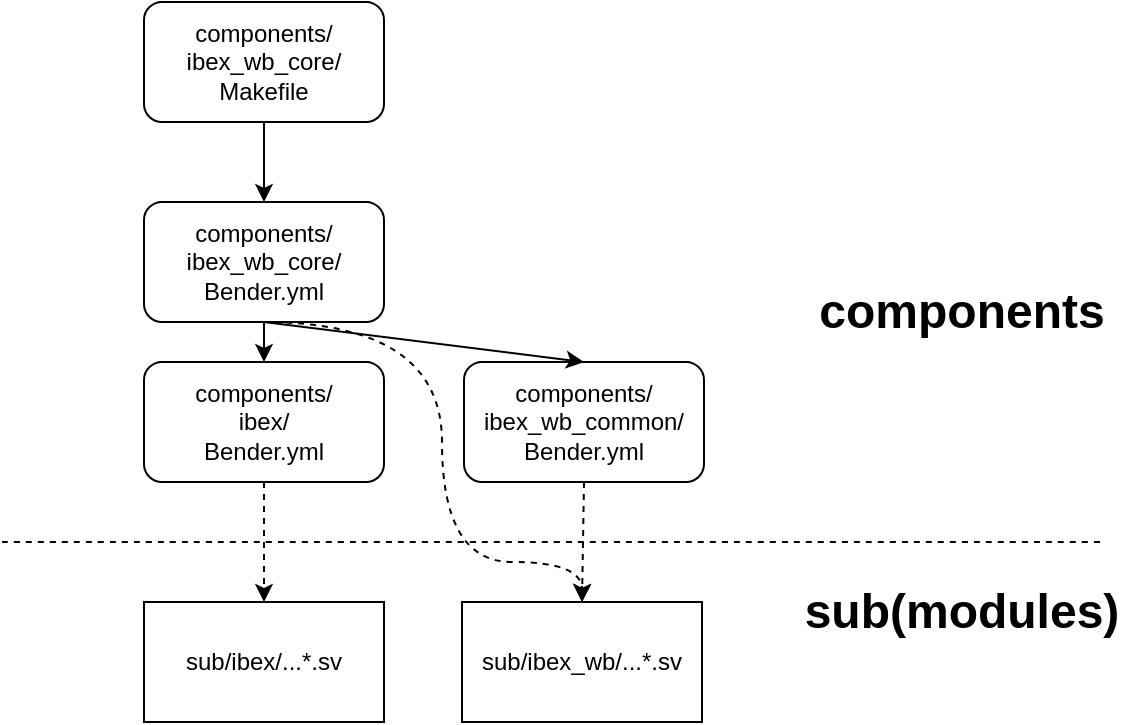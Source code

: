 <mxfile version="19.0.3" type="device"><diagram id="vD6cmQ3MLj1Lhym_ptF8" name="Page-1"><mxGraphModel dx="1038" dy="641" grid="1" gridSize="10" guides="1" tooltips="1" connect="1" arrows="1" fold="1" page="1" pageScale="1" pageWidth="850" pageHeight="1100" math="0" shadow="0"><root><mxCell id="0"/><mxCell id="1" parent="0"/><mxCell id="AYIg6Dj9uEM3NDUXBw64-2" value="components/&lt;br&gt;ibex_wb_core/&lt;br&gt;Makefile" style="rounded=1;whiteSpace=wrap;html=1;" parent="1" vertex="1"><mxGeometry x="121" y="140" width="120" height="60" as="geometry"/></mxCell><mxCell id="AYIg6Dj9uEM3NDUXBw64-3" value="" style="endArrow=classic;html=1;rounded=0;exitX=0.5;exitY=1;exitDx=0;exitDy=0;" parent="1" source="AYIg6Dj9uEM3NDUXBw64-2" target="AYIg6Dj9uEM3NDUXBw64-4" edge="1"><mxGeometry width="50" height="50" relative="1" as="geometry"><mxPoint x="360" y="330" as="sourcePoint"/><mxPoint x="280" y="181.321" as="targetPoint"/></mxGeometry></mxCell><mxCell id="AYIg6Dj9uEM3NDUXBw64-4" value="components/&lt;br&gt;ibex_wb_core/&lt;br&gt;Bender.yml" style="rounded=1;whiteSpace=wrap;html=1;" parent="1" vertex="1"><mxGeometry x="121" y="240" width="120" height="60" as="geometry"/></mxCell><mxCell id="AYIg6Dj9uEM3NDUXBw64-7" value="components/&lt;br&gt;ibex/&lt;br&gt;Bender.yml" style="rounded=1;whiteSpace=wrap;html=1;" parent="1" vertex="1"><mxGeometry x="121" y="320" width="120" height="60" as="geometry"/></mxCell><mxCell id="AYIg6Dj9uEM3NDUXBw64-8" value="components/&lt;br&gt;ibex_wb_common/&lt;br&gt;Bender.yml" style="rounded=1;whiteSpace=wrap;html=1;" parent="1" vertex="1"><mxGeometry x="281" y="320" width="120" height="60" as="geometry"/></mxCell><mxCell id="AYIg6Dj9uEM3NDUXBw64-12" value="" style="endArrow=classic;html=1;rounded=0;exitX=0.5;exitY=1;exitDx=0;exitDy=0;" parent="1" source="AYIg6Dj9uEM3NDUXBw64-4" target="AYIg6Dj9uEM3NDUXBw64-7" edge="1"><mxGeometry width="50" height="50" relative="1" as="geometry"><mxPoint x="150" y="490" as="sourcePoint"/><mxPoint x="200" y="440" as="targetPoint"/></mxGeometry></mxCell><mxCell id="AYIg6Dj9uEM3NDUXBw64-13" value="" style="endArrow=classic;html=1;rounded=0;exitX=0.5;exitY=1;exitDx=0;exitDy=0;entryX=0.5;entryY=0;entryDx=0;entryDy=0;" parent="1" source="AYIg6Dj9uEM3NDUXBw64-4" target="AYIg6Dj9uEM3NDUXBw64-8" edge="1"><mxGeometry width="50" height="50" relative="1" as="geometry"><mxPoint x="360" y="220" as="sourcePoint"/><mxPoint x="521" y="260" as="targetPoint"/></mxGeometry></mxCell><mxCell id="AYIg6Dj9uEM3NDUXBw64-17" value="sub/ibex/...*.sv" style="rounded=0;whiteSpace=wrap;html=1;" parent="1" vertex="1"><mxGeometry x="121" y="440" width="120" height="60" as="geometry"/></mxCell><mxCell id="AYIg6Dj9uEM3NDUXBw64-18" value="sub/ibex_wb/...*.sv" style="rounded=0;whiteSpace=wrap;html=1;" parent="1" vertex="1"><mxGeometry x="280" y="440" width="120" height="60" as="geometry"/></mxCell><mxCell id="AYIg6Dj9uEM3NDUXBw64-23" value="" style="endArrow=classic;html=1;rounded=0;targetPerimeterSpacing=14;strokeWidth=1;entryX=0.5;entryY=0;entryDx=0;entryDy=0;dashed=1;exitX=0.5;exitY=1;exitDx=0;exitDy=0;" parent="1" source="AYIg6Dj9uEM3NDUXBw64-8" target="AYIg6Dj9uEM3NDUXBw64-18" edge="1"><mxGeometry width="50" height="50" relative="1" as="geometry"><mxPoint x="510" y="310" as="sourcePoint"/><mxPoint x="511" y="450" as="targetPoint"/></mxGeometry></mxCell><mxCell id="AYIg6Dj9uEM3NDUXBw64-24" value="" style="endArrow=classic;html=1;rounded=0;targetPerimeterSpacing=14;strokeWidth=1;entryX=0.5;entryY=0;entryDx=0;entryDy=0;dashed=1;exitX=0.5;exitY=1;exitDx=0;exitDy=0;" parent="1" source="AYIg6Dj9uEM3NDUXBw64-7" target="AYIg6Dj9uEM3NDUXBw64-17" edge="1"><mxGeometry width="50" height="50" relative="1" as="geometry"><mxPoint x="351" y="390" as="sourcePoint"/><mxPoint x="350" y="450" as="targetPoint"/></mxGeometry></mxCell><mxCell id="AYIg6Dj9uEM3NDUXBw64-28" value="" style="endArrow=classic;html=1;rounded=0;targetPerimeterSpacing=14;strokeWidth=1;dashed=1;edgeStyle=orthogonalEdgeStyle;curved=1;" parent="1" edge="1"><mxGeometry width="50" height="50" relative="1" as="geometry"><mxPoint x="180" y="300" as="sourcePoint"/><mxPoint x="340" y="440" as="targetPoint"/><Array as="points"><mxPoint x="270" y="300"/><mxPoint x="270" y="420"/><mxPoint x="340" y="420"/></Array></mxGeometry></mxCell><mxCell id="w04t2UX91KMd5pnGGBfA-2" value="" style="endArrow=none;dashed=1;html=1;rounded=0;targetPerimeterSpacing=14;strokeWidth=1;curved=1;" edge="1" parent="1"><mxGeometry width="50" height="50" relative="1" as="geometry"><mxPoint x="50" y="410" as="sourcePoint"/><mxPoint x="600" y="410" as="targetPoint"/></mxGeometry></mxCell><mxCell id="w04t2UX91KMd5pnGGBfA-4" value="components" style="text;html=1;strokeColor=none;fillColor=none;align=center;verticalAlign=middle;whiteSpace=wrap;rounded=0;fontStyle=1;fontSize=24;" vertex="1" parent="1"><mxGeometry x="500" y="280" width="60" height="30" as="geometry"/></mxCell><mxCell id="w04t2UX91KMd5pnGGBfA-5" value="sub(modules)" style="text;html=1;strokeColor=none;fillColor=none;align=center;verticalAlign=middle;whiteSpace=wrap;rounded=0;fontStyle=1;fontSize=24;" vertex="1" parent="1"><mxGeometry x="500" y="430" width="60" height="30" as="geometry"/></mxCell></root></mxGraphModel></diagram></mxfile>